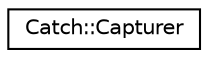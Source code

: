 digraph "Graphical Class Hierarchy"
{
  edge [fontname="Helvetica",fontsize="10",labelfontname="Helvetica",labelfontsize="10"];
  node [fontname="Helvetica",fontsize="10",shape=record];
  rankdir="LR";
  Node0 [label="Catch::Capturer",height=0.2,width=0.4,color="black", fillcolor="white", style="filled",URL="$classCatch_1_1Capturer.html"];
}
